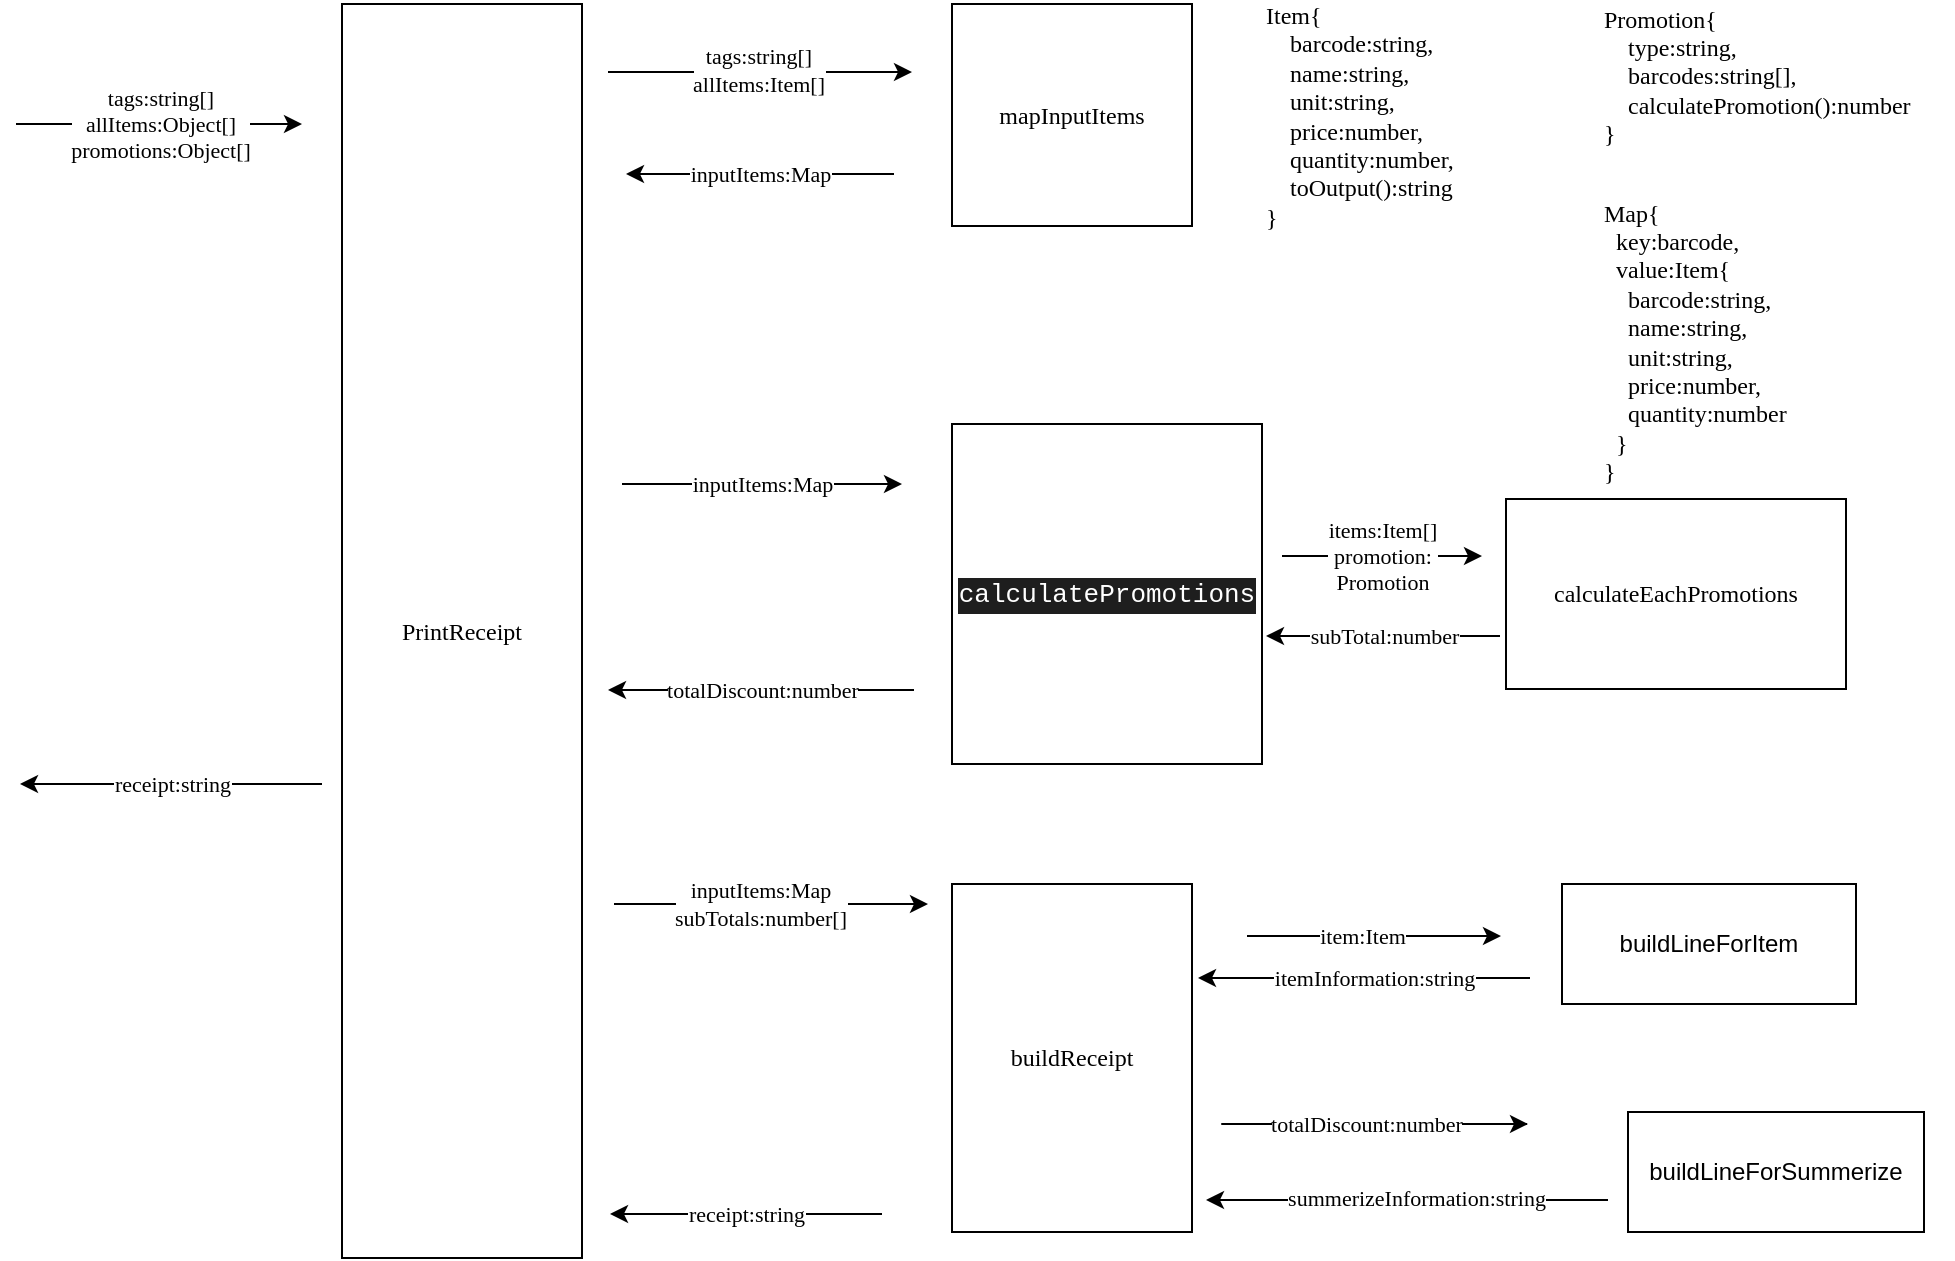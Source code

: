 <mxfile version="13.6.5">
    <diagram id="dvh3ZRscFOBX120WxIjQ" name="第 1 页">
        <mxGraphModel dx="1225" dy="488" grid="0" gridSize="10" guides="1" tooltips="1" connect="1" arrows="1" fold="1" page="0" pageScale="1" pageWidth="850" pageHeight="1100" math="0" shadow="0">
            <root>
                <mxCell id="0"/>
                <mxCell id="1" parent="0"/>
                <mxCell id="2" value="PrintReceipt" style="rounded=0;whiteSpace=wrap;html=1;fontFamily=source code pro;" parent="1" vertex="1">
                    <mxGeometry x="120" y="80" width="120" height="627" as="geometry"/>
                </mxCell>
                <mxCell id="3" value="" style="endArrow=classic;html=1;fontFamily=source code pro;" parent="1" edge="1">
                    <mxGeometry relative="1" as="geometry">
                        <mxPoint x="-43" y="140" as="sourcePoint"/>
                        <mxPoint x="100" y="140" as="targetPoint"/>
                    </mxGeometry>
                </mxCell>
                <mxCell id="4" value="tags:string[]&lt;br&gt;allItems:Object[]&lt;br&gt;promotions:Object[]" style="edgeLabel;resizable=0;html=1;align=center;verticalAlign=middle;fontFamily=source code pro;" parent="3" connectable="0" vertex="1">
                    <mxGeometry relative="1" as="geometry"/>
                </mxCell>
                <mxCell id="5" value="" style="endArrow=classic;html=1;fontFamily=source code pro;" parent="1" edge="1">
                    <mxGeometry relative="1" as="geometry">
                        <mxPoint x="110" y="470" as="sourcePoint"/>
                        <mxPoint x="-41" y="470" as="targetPoint"/>
                    </mxGeometry>
                </mxCell>
                <mxCell id="6" value="receipt:string" style="edgeLabel;resizable=0;html=1;align=center;verticalAlign=middle;fontFamily=source code pro;" parent="5" connectable="0" vertex="1">
                    <mxGeometry relative="1" as="geometry"/>
                </mxCell>
                <mxCell id="9" value="mapInputItems" style="rounded=0;whiteSpace=wrap;html=1;fontFamily=source code pro;" parent="1" vertex="1">
                    <mxGeometry x="425" y="80" width="120" height="111" as="geometry"/>
                </mxCell>
                <mxCell id="11" value="calculateEachPromotions" style="rounded=0;whiteSpace=wrap;html=1;fontFamily=source code pro;" parent="1" vertex="1">
                    <mxGeometry x="702" y="327.5" width="170" height="95" as="geometry"/>
                </mxCell>
                <mxCell id="12" value="buildReceipt" style="rounded=0;whiteSpace=wrap;html=1;fontFamily=source code pro;" parent="1" vertex="1">
                    <mxGeometry x="425" y="520" width="120" height="174" as="geometry"/>
                </mxCell>
                <mxCell id="14" value="&lt;div style=&quot;background-color: rgb(30 , 30 , 30) ; font-family: &amp;#34;source code pro&amp;#34; , &amp;#34;consolas&amp;#34; , &amp;#34;courier new&amp;#34; , monospace ; font-size: 13px ; line-height: 18px&quot;&gt;&lt;font color=&quot;#ffffff&quot;&gt;calculatePromotions&lt;/font&gt;&lt;/div&gt;" style="rounded=0;whiteSpace=wrap;html=1;fontFamily=source code pro;" parent="1" vertex="1">
                    <mxGeometry x="425" y="290" width="155" height="170" as="geometry"/>
                </mxCell>
                <mxCell id="18" value="" style="endArrow=classic;html=1;fontFamily=source code pro;" parent="1" edge="1">
                    <mxGeometry relative="1" as="geometry">
                        <mxPoint x="396" y="165" as="sourcePoint"/>
                        <mxPoint x="262" y="165" as="targetPoint"/>
                    </mxGeometry>
                </mxCell>
                <mxCell id="19" value="inputItems:Map" style="edgeLabel;resizable=0;html=1;align=center;verticalAlign=middle;fontFamily=source code pro;" parent="18" connectable="0" vertex="1">
                    <mxGeometry relative="1" as="geometry"/>
                </mxCell>
                <mxCell id="32" value="" style="endArrow=classic;html=1;fontFamily=source code pro;" parent="1" edge="1">
                    <mxGeometry relative="1" as="geometry">
                        <mxPoint x="590.0" y="356" as="sourcePoint"/>
                        <mxPoint x="690.0" y="356" as="targetPoint"/>
                    </mxGeometry>
                </mxCell>
                <mxCell id="33" value="items:Item[]&lt;br&gt;promotion:&lt;br&gt;Promotion" style="edgeLabel;resizable=0;html=1;align=center;verticalAlign=middle;fontFamily=source code pro;" parent="32" connectable="0" vertex="1">
                    <mxGeometry relative="1" as="geometry"/>
                </mxCell>
                <mxCell id="34" value="" style="endArrow=classic;html=1;fontFamily=source code pro;" parent="1" edge="1">
                    <mxGeometry relative="1" as="geometry">
                        <mxPoint x="699" y="396" as="sourcePoint"/>
                        <mxPoint x="582" y="396" as="targetPoint"/>
                    </mxGeometry>
                </mxCell>
                <mxCell id="35" value="subTotal:number" style="edgeLabel;resizable=0;html=1;align=center;verticalAlign=middle;fontFamily=source code pro;" parent="34" connectable="0" vertex="1">
                    <mxGeometry relative="1" as="geometry">
                        <mxPoint x="0.4" as="offset"/>
                    </mxGeometry>
                </mxCell>
                <mxCell id="37" value="" style="endArrow=classic;html=1;fontFamily=source code pro;" parent="1" edge="1">
                    <mxGeometry relative="1" as="geometry">
                        <mxPoint x="260" y="320" as="sourcePoint"/>
                        <mxPoint x="400" y="320" as="targetPoint"/>
                    </mxGeometry>
                </mxCell>
                <mxCell id="38" value="inputItems:Map" style="edgeLabel;resizable=0;html=1;align=center;verticalAlign=middle;fontFamily=source code pro;" parent="37" connectable="0" vertex="1">
                    <mxGeometry relative="1" as="geometry"/>
                </mxCell>
                <mxCell id="40" value="" style="endArrow=classic;html=1;fontFamily=source code pro;" parent="1" edge="1">
                    <mxGeometry relative="1" as="geometry">
                        <mxPoint x="406" y="423" as="sourcePoint"/>
                        <mxPoint x="253" y="423" as="targetPoint"/>
                    </mxGeometry>
                </mxCell>
                <mxCell id="41" value="totalDiscount:number" style="edgeLabel;resizable=0;html=1;align=center;verticalAlign=middle;fontFamily=source code pro;" parent="40" connectable="0" vertex="1">
                    <mxGeometry relative="1" as="geometry"/>
                </mxCell>
                <mxCell id="43" value="" style="endArrow=classic;html=1;fontFamily=source code pro;" parent="1" edge="1">
                    <mxGeometry relative="1" as="geometry">
                        <mxPoint x="256" y="530" as="sourcePoint"/>
                        <mxPoint x="413" y="530" as="targetPoint"/>
                    </mxGeometry>
                </mxCell>
                <mxCell id="44" value="inputItems:Map&lt;br&gt;subTotals:number[]" style="edgeLabel;resizable=0;html=1;align=center;verticalAlign=middle;fontFamily=source code pro;" parent="43" connectable="0" vertex="1">
                    <mxGeometry relative="1" as="geometry">
                        <mxPoint x="-6" as="offset"/>
                    </mxGeometry>
                </mxCell>
                <mxCell id="46" value="" style="endArrow=classic;html=1;fontFamily=source code pro;" parent="1" edge="1">
                    <mxGeometry relative="1" as="geometry">
                        <mxPoint x="390" y="685" as="sourcePoint"/>
                        <mxPoint x="254" y="685" as="targetPoint"/>
                    </mxGeometry>
                </mxCell>
                <mxCell id="47" value="receipt:string" style="edgeLabel;resizable=0;html=1;align=center;verticalAlign=middle;fontFamily=source code pro;" parent="46" connectable="0" vertex="1">
                    <mxGeometry relative="1" as="geometry"/>
                </mxCell>
                <mxCell id="48" value="Map{&lt;br&gt;&amp;nbsp; key:barcode,&lt;br&gt;&amp;nbsp; value:Item{&lt;br&gt;&amp;nbsp; &amp;nbsp; barcode:string,&lt;br&gt;&amp;nbsp; &amp;nbsp; name:string,&lt;br&gt;&amp;nbsp; &amp;nbsp; unit:string,&lt;br&gt;&amp;nbsp; &amp;nbsp; price:number,&lt;br&gt;&amp;nbsp; &amp;nbsp; quantity:number&lt;br&gt;&amp;nbsp; }&lt;br&gt;}" style="text;html=1;align=left;verticalAlign=middle;resizable=0;points=[];autosize=1;fontFamily=source code pro;" parent="1" vertex="1">
                    <mxGeometry x="748.5" y="179" width="110" height="140" as="geometry"/>
                </mxCell>
                <mxCell id="49" value="Item{&lt;br&gt;&amp;nbsp; &amp;nbsp; barcode:string,&lt;br&gt;&amp;nbsp; &amp;nbsp; name:string,&lt;br&gt;&amp;nbsp; &amp;nbsp; unit:string,&lt;br&gt;&amp;nbsp; &amp;nbsp; price:number,&lt;br&gt;&amp;nbsp; &amp;nbsp; quantity:number,&lt;br&gt;&amp;nbsp; &amp;nbsp; toOutput():string&lt;br&gt;}" style="text;html=1;align=left;verticalAlign=middle;resizable=0;points=[];autosize=1;fontFamily=source code pro;" parent="1" vertex="1">
                    <mxGeometry x="580" y="79.5" width="112" height="113" as="geometry"/>
                </mxCell>
                <mxCell id="50" value="Promotion{&lt;br&gt;&amp;nbsp; &amp;nbsp; type:string,&lt;br&gt;&amp;nbsp; &amp;nbsp; barcodes:string[],&lt;br&gt;&amp;nbsp; &amp;nbsp; calculatePromotion():number&lt;br&gt;}" style="text;html=1;align=left;verticalAlign=middle;resizable=0;points=[];autosize=1;fontFamily=source code pro;" parent="1" vertex="1">
                    <mxGeometry x="748.5" y="80" width="177" height="72" as="geometry"/>
                </mxCell>
                <mxCell id="53" value="" style="endArrow=classic;html=1;fontFamily=source code pro;" parent="1" edge="1">
                    <mxGeometry relative="1" as="geometry">
                        <mxPoint x="253" y="114" as="sourcePoint"/>
                        <mxPoint x="405" y="114" as="targetPoint"/>
                    </mxGeometry>
                </mxCell>
                <mxCell id="54" value="tags:string[]&lt;br&gt;allItems:Item[]" style="edgeLabel;resizable=0;html=1;align=center;verticalAlign=middle;fontFamily=source code pro;" parent="53" connectable="0" vertex="1">
                    <mxGeometry relative="1" as="geometry">
                        <mxPoint x="-1.29" y="-1" as="offset"/>
                    </mxGeometry>
                </mxCell>
                <mxCell id="55" value="buildLineForItem" style="rounded=0;whiteSpace=wrap;html=1;" vertex="1" parent="1">
                    <mxGeometry x="730" y="520" width="147" height="60" as="geometry"/>
                </mxCell>
                <mxCell id="56" value="buildLineForSummerize" style="rounded=0;whiteSpace=wrap;html=1;" vertex="1" parent="1">
                    <mxGeometry x="763" y="634" width="148" height="60" as="geometry"/>
                </mxCell>
                <mxCell id="58" value="" style="endArrow=classic;html=1;fontFamily=source code pro;" edge="1" parent="1">
                    <mxGeometry relative="1" as="geometry">
                        <mxPoint x="572.5" y="546" as="sourcePoint"/>
                        <mxPoint x="699.5" y="546" as="targetPoint"/>
                    </mxGeometry>
                </mxCell>
                <mxCell id="59" value="item:Item" style="edgeLabel;resizable=0;html=1;align=center;verticalAlign=middle;fontFamily=source code pro;" connectable="0" vertex="1" parent="58">
                    <mxGeometry relative="1" as="geometry">
                        <mxPoint x="-6" as="offset"/>
                    </mxGeometry>
                </mxCell>
                <mxCell id="61" value="" style="endArrow=classic;html=1;fontFamily=source code pro;" edge="1" parent="1">
                    <mxGeometry relative="1" as="geometry">
                        <mxPoint x="714" y="567" as="sourcePoint"/>
                        <mxPoint x="548" y="567" as="targetPoint"/>
                    </mxGeometry>
                </mxCell>
                <mxCell id="62" value="itemInformation:string" style="edgeLabel;resizable=0;html=1;align=center;verticalAlign=middle;fontFamily=source code pro;" connectable="0" vertex="1" parent="61">
                    <mxGeometry relative="1" as="geometry">
                        <mxPoint x="5.17" as="offset"/>
                    </mxGeometry>
                </mxCell>
                <mxCell id="63" value="" style="endArrow=classic;html=1;fontFamily=source code pro;" edge="1" parent="1">
                    <mxGeometry relative="1" as="geometry">
                        <mxPoint x="712.5" y="640.0" as="sourcePoint"/>
                        <mxPoint x="713" y="640" as="targetPoint"/>
                        <Array as="points">
                            <mxPoint x="555" y="640"/>
                        </Array>
                    </mxGeometry>
                </mxCell>
                <mxCell id="64" value="totalDiscount:number" style="edgeLabel;resizable=0;html=1;align=center;verticalAlign=middle;fontFamily=source code pro;" connectable="0" vertex="1" parent="63">
                    <mxGeometry relative="1" as="geometry">
                        <mxPoint x="76" as="offset"/>
                    </mxGeometry>
                </mxCell>
                <mxCell id="66" value="" style="endArrow=classic;html=1;fontFamily=source code pro;" edge="1" parent="1">
                    <mxGeometry relative="1" as="geometry">
                        <mxPoint x="753" y="678" as="sourcePoint"/>
                        <mxPoint x="552" y="678" as="targetPoint"/>
                    </mxGeometry>
                </mxCell>
                <mxCell id="67" value="summerizeInformation:string" style="edgeLabel;resizable=0;html=1;align=center;verticalAlign=middle;fontFamily=source code pro;" connectable="0" vertex="1" parent="66">
                    <mxGeometry relative="1" as="geometry">
                        <mxPoint x="3.83" y="-1" as="offset"/>
                    </mxGeometry>
                </mxCell>
            </root>
        </mxGraphModel>
    </diagram>
</mxfile>